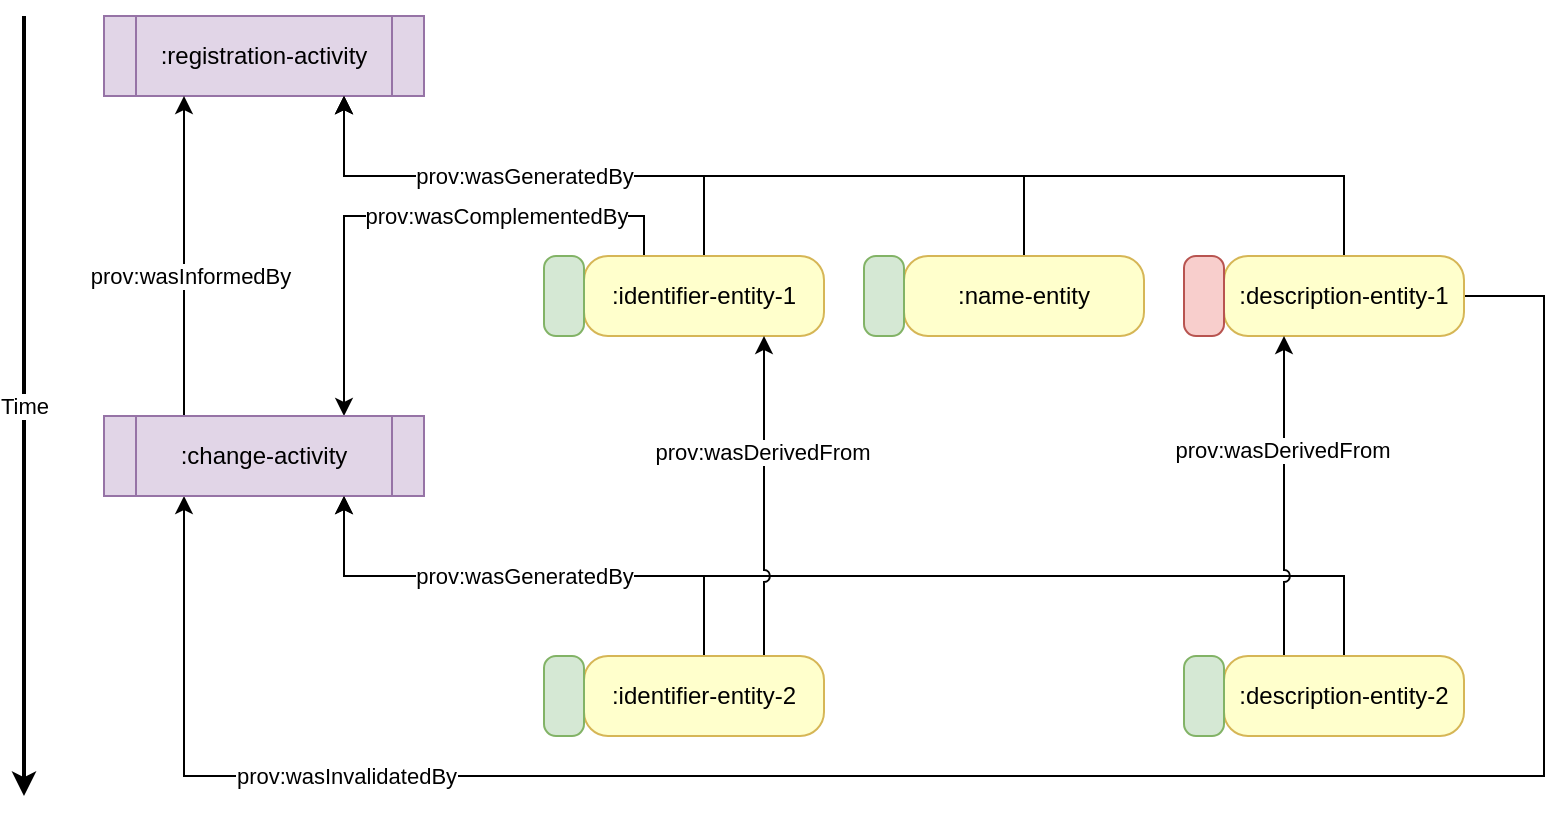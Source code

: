 <mxfile>
    <diagram id="XDFHtFA7_qUXPXPdZNC8" name="Page-1">
        <mxGraphModel dx="440" dy="659" grid="1" gridSize="10" guides="1" tooltips="1" connect="1" arrows="1" fold="1" page="1" pageScale="1" pageWidth="827" pageHeight="1169" math="0" shadow="0">
            <root>
                <mxCell id="0"/>
                <mxCell id="1" parent="0"/>
                <mxCell id="16" style="edgeStyle=orthogonalEdgeStyle;html=1;exitX=0.5;exitY=0;exitDx=0;exitDy=0;entryX=0.75;entryY=1;entryDx=0;entryDy=0;rounded=0;" edge="1" parent="1" source="2" target="4">
                    <mxGeometry relative="1" as="geometry"/>
                </mxCell>
                <mxCell id="25" style="edgeStyle=orthogonalEdgeStyle;rounded=0;html=1;exitX=0.25;exitY=0;exitDx=0;exitDy=0;entryX=0.75;entryY=0;entryDx=0;entryDy=0;" edge="1" parent="1" source="2" target="11">
                    <mxGeometry relative="1" as="geometry">
                        <Array as="points">
                            <mxPoint x="390" y="180"/>
                            <mxPoint x="240" y="180"/>
                        </Array>
                    </mxGeometry>
                </mxCell>
                <mxCell id="26" value="prov:wasComplementedBy" style="edgeLabel;html=1;align=center;verticalAlign=middle;resizable=0;points=[];" vertex="1" connectable="0" parent="25">
                    <mxGeometry x="-0.162" relative="1" as="geometry">
                        <mxPoint x="19" as="offset"/>
                    </mxGeometry>
                </mxCell>
                <mxCell id="2" value=":identifier-entity-1" style="rounded=1;whiteSpace=wrap;html=1;fillColor=#FFFFCC;strokeColor=#d6b656;arcSize=30;" vertex="1" parent="1">
                    <mxGeometry x="360" y="200" width="120" height="40" as="geometry"/>
                </mxCell>
                <mxCell id="4" value=":registration-activity" style="shape=process;whiteSpace=wrap;html=1;backgroundOutline=1;fillColor=#e1d5e7;strokeColor=#9673a6;" vertex="1" parent="1">
                    <mxGeometry x="120" y="80" width="160" height="40" as="geometry"/>
                </mxCell>
                <mxCell id="18" style="edgeStyle=orthogonalEdgeStyle;html=1;exitX=0.5;exitY=0;exitDx=0;exitDy=0;rounded=0;entryX=0.75;entryY=1;entryDx=0;entryDy=0;" edge="1" parent="1" source="6" target="4">
                    <mxGeometry relative="1" as="geometry">
                        <mxPoint x="240" y="120" as="targetPoint"/>
                    </mxGeometry>
                </mxCell>
                <mxCell id="27" style="edgeStyle=orthogonalEdgeStyle;rounded=0;html=1;exitX=1;exitY=0.5;exitDx=0;exitDy=0;entryX=0.25;entryY=1;entryDx=0;entryDy=0;" edge="1" parent="1" source="6" target="11">
                    <mxGeometry relative="1" as="geometry">
                        <Array as="points">
                            <mxPoint x="840" y="220"/>
                            <mxPoint x="840" y="460"/>
                            <mxPoint x="160" y="460"/>
                        </Array>
                    </mxGeometry>
                </mxCell>
                <mxCell id="29" value="prov:wasInvalidatedBy" style="edgeLabel;html=1;align=center;verticalAlign=middle;resizable=0;points=[];" vertex="1" connectable="0" parent="27">
                    <mxGeometry x="0.598" relative="1" as="geometry">
                        <mxPoint as="offset"/>
                    </mxGeometry>
                </mxCell>
                <mxCell id="6" value=":description-entity-1" style="rounded=1;whiteSpace=wrap;html=1;fillColor=#FFFFCC;strokeColor=#d6b656;arcSize=30;" vertex="1" parent="1">
                    <mxGeometry x="680" y="200" width="120" height="40" as="geometry"/>
                </mxCell>
                <mxCell id="7" value="" style="edgeStyle=orthogonalEdgeStyle;html=1;exitX=0.5;exitY=0;exitDx=0;exitDy=0;entryX=0.75;entryY=1;entryDx=0;entryDy=0;rounded=0;jumpStyle=arc;" edge="1" parent="1" source="8" target="11">
                    <mxGeometry relative="1" as="geometry"/>
                </mxCell>
                <mxCell id="21" style="edgeStyle=orthogonalEdgeStyle;rounded=0;html=1;exitX=0.25;exitY=0;exitDx=0;exitDy=0;entryX=0.25;entryY=1;entryDx=0;entryDy=0;jumpStyle=arc;" edge="1" parent="1" source="8" target="6">
                    <mxGeometry relative="1" as="geometry"/>
                </mxCell>
                <mxCell id="23" value="&lt;span style=&quot;color: rgba(0, 0, 0, 0); font-family: monospace; font-size: 0px; text-align: start; background-color: rgb(251, 251, 251);&quot;&gt;%3CmxGraphModel%3E%3Croot%3E%3CmxCell%20id%3D%220%22%2F%3E%3CmxCell%20id%3D%221%22%20parent%3D%220%22%2F%3E%3CmxCell%20id%3D%222%22%20value%3D%22prov%3AwasDerivedBy%22%20style%3D%22edgeLabel%3Bhtml%3D1%3Balign%3Dcenter%3BverticalAlign%3Dmiddle%3Bresizable%3D0%3Bpoints%3D%5B%5D%3B%22%20vertex%3D%221%22%20connectable%3D%220%22%20parent%3D%221%22%3E%3CmxGeometry%20x%3D%22419%22%20y%3D%22298%22%20as%3D%22geometry%22%2F%3E%3C%2FmxCell%3E%3C%2Froot%3E%3C%2FmxGraphModel%3E&lt;/span&gt;" style="edgeLabel;html=1;align=center;verticalAlign=middle;resizable=0;points=[];" vertex="1" connectable="0" parent="21">
                    <mxGeometry x="0.25" y="-2" relative="1" as="geometry">
                        <mxPoint as="offset"/>
                    </mxGeometry>
                </mxCell>
                <mxCell id="24" value="prov:wasDerivedFrom" style="edgeLabel;html=1;align=center;verticalAlign=middle;resizable=0;points=[];" vertex="1" connectable="0" parent="21">
                    <mxGeometry x="0.287" y="1" relative="1" as="geometry">
                        <mxPoint as="offset"/>
                    </mxGeometry>
                </mxCell>
                <mxCell id="8" value=":description-entity-2" style="rounded=1;whiteSpace=wrap;html=1;fillColor=#FFFFCC;strokeColor=#d6b656;arcSize=30;" vertex="1" parent="1">
                    <mxGeometry x="680" y="400" width="120" height="40" as="geometry"/>
                </mxCell>
                <mxCell id="9" value="" style="endArrow=classic;html=1;strokeWidth=2;" edge="1" parent="1">
                    <mxGeometry width="50" height="50" relative="1" as="geometry">
                        <mxPoint x="80" y="80" as="sourcePoint"/>
                        <mxPoint x="80" y="470" as="targetPoint"/>
                    </mxGeometry>
                </mxCell>
                <mxCell id="10" value="Time" style="edgeLabel;html=1;align=center;verticalAlign=middle;resizable=0;points=[];" vertex="1" connectable="0" parent="9">
                    <mxGeometry relative="1" as="geometry">
                        <mxPoint as="offset"/>
                    </mxGeometry>
                </mxCell>
                <mxCell id="14" style="edgeStyle=none;html=1;exitX=0.25;exitY=0;exitDx=0;exitDy=0;entryX=0.25;entryY=1;entryDx=0;entryDy=0;" edge="1" parent="1" source="11" target="4">
                    <mxGeometry relative="1" as="geometry">
                        <mxPoint x="240" y="120" as="targetPoint"/>
                    </mxGeometry>
                </mxCell>
                <mxCell id="28" value="prov:wasInformedBy" style="edgeLabel;html=1;align=center;verticalAlign=middle;resizable=0;points=[];" vertex="1" connectable="0" parent="14">
                    <mxGeometry x="-0.125" y="-3" relative="1" as="geometry">
                        <mxPoint as="offset"/>
                    </mxGeometry>
                </mxCell>
                <mxCell id="11" value=":change-activity" style="shape=process;whiteSpace=wrap;html=1;backgroundOutline=1;fillColor=#e1d5e7;strokeColor=#9673a6;" vertex="1" parent="1">
                    <mxGeometry x="120" y="280" width="160" height="40" as="geometry"/>
                </mxCell>
                <mxCell id="15" value="prov:wasGeneratedBy" style="edgeStyle=orthogonalEdgeStyle;html=1;exitX=0.5;exitY=0;exitDx=0;exitDy=0;entryX=0.75;entryY=1;entryDx=0;entryDy=0;rounded=0;jumpStyle=arc;" edge="1" parent="1" source="12" target="11">
                    <mxGeometry relative="1" as="geometry"/>
                </mxCell>
                <mxCell id="20" style="edgeStyle=orthogonalEdgeStyle;rounded=0;html=1;exitX=0.75;exitY=0;exitDx=0;exitDy=0;entryX=0.75;entryY=1;entryDx=0;entryDy=0;jumpStyle=arc;" edge="1" parent="1" source="12" target="2">
                    <mxGeometry relative="1" as="geometry"/>
                </mxCell>
                <mxCell id="22" value="prov:wasDerivedFrom" style="edgeLabel;html=1;align=center;verticalAlign=middle;resizable=0;points=[];" vertex="1" connectable="0" parent="20">
                    <mxGeometry x="0.275" y="1" relative="1" as="geometry">
                        <mxPoint as="offset"/>
                    </mxGeometry>
                </mxCell>
                <mxCell id="12" value=":identifier-entity-2" style="rounded=1;whiteSpace=wrap;html=1;fillColor=#FFFFCC;strokeColor=#d6b656;arcSize=30;" vertex="1" parent="1">
                    <mxGeometry x="360" y="400" width="120" height="40" as="geometry"/>
                </mxCell>
                <mxCell id="17" style="edgeStyle=orthogonalEdgeStyle;html=1;exitX=0.5;exitY=0;exitDx=0;exitDy=0;entryX=0.75;entryY=1;entryDx=0;entryDy=0;rounded=0;" edge="1" parent="1" source="13" target="4">
                    <mxGeometry relative="1" as="geometry"/>
                </mxCell>
                <mxCell id="19" value="prov:wasGeneratedBy" style="edgeLabel;html=1;align=center;verticalAlign=middle;resizable=0;points=[];" vertex="1" connectable="0" parent="17">
                    <mxGeometry x="0.454" y="3" relative="1" as="geometry">
                        <mxPoint x="15" y="-3" as="offset"/>
                    </mxGeometry>
                </mxCell>
                <mxCell id="13" value=":name-entity" style="rounded=1;whiteSpace=wrap;html=1;fillColor=#FFFFCC;strokeColor=#d6b656;arcSize=30;" vertex="1" parent="1">
                    <mxGeometry x="520" y="200" width="120" height="40" as="geometry"/>
                </mxCell>
                <mxCell id="30" value="" style="rounded=1;whiteSpace=wrap;html=1;fillColor=#d5e8d4;strokeColor=#82b366;arcSize=30;" vertex="1" parent="1">
                    <mxGeometry x="340" y="200" width="20" height="40" as="geometry"/>
                </mxCell>
                <mxCell id="31" value="" style="rounded=1;whiteSpace=wrap;html=1;fillColor=#d5e8d4;strokeColor=#82b366;arcSize=30;" vertex="1" parent="1">
                    <mxGeometry x="340" y="400" width="20" height="40" as="geometry"/>
                </mxCell>
                <mxCell id="32" value="" style="rounded=1;whiteSpace=wrap;html=1;fillColor=#d5e8d4;strokeColor=#82b366;arcSize=30;" vertex="1" parent="1">
                    <mxGeometry x="500" y="200" width="20" height="40" as="geometry"/>
                </mxCell>
                <mxCell id="33" value="" style="rounded=1;whiteSpace=wrap;html=1;fillColor=#f8cecc;strokeColor=#b85450;arcSize=30;" vertex="1" parent="1">
                    <mxGeometry x="660" y="200" width="20" height="40" as="geometry"/>
                </mxCell>
                <mxCell id="34" value="" style="rounded=1;whiteSpace=wrap;html=1;fillColor=#d5e8d4;strokeColor=#82b366;arcSize=30;" vertex="1" parent="1">
                    <mxGeometry x="660" y="400" width="20" height="40" as="geometry"/>
                </mxCell>
            </root>
        </mxGraphModel>
    </diagram>
</mxfile>
